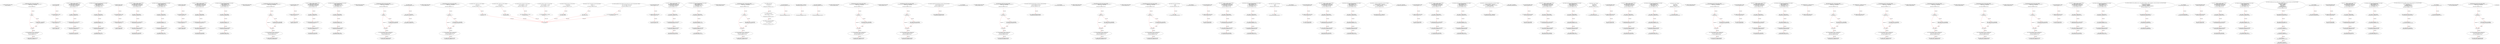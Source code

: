 digraph  {
13 [label="3_ address payable winner_TOD21;\n13-new_variable-4-4", method="", type_label=new_variable];
17 [label="4_ function play_TOD21(bytes32 guess) public{\n       if (keccak256(abi.encode(guess)) == keccak256(abi.encode('hello'))) {\n            winner_TOD21 = msg.sender;\n        }\n    }\n17-function_definition-5-9", method="play_TOD21(bytes32 guess)", type_label=function_definition];
25 [label="5_ if\n25-if-6-8", method="play_TOD21(bytes32 guess)", type_label=if];
2651 [label="5_ end_if", method="play_TOD21(bytes32 guess)", type_label=end_if];
47 [label="6_ winner_TOD21 = msg.sender;\n47-expression_statement-7-7", method="play_TOD21(bytes32 guess)", type_label=expression_statement];
53 [label="9_ function getReward_TOD21() payable public{\n       winner_TOD21.transfer(msg.value);\n    }\n53-function_definition-10-12", method="getReward_TOD21()", type_label=function_definition];
58 [label="10_ winner_TOD21.transfer(msg.value);\n58-expression_statement-11-11", method="getReward_TOD21()", type_label=expression_statement];
67 [label="12_ bool private stopped;\n67-new_variable-13-13", method="", type_label=new_variable];
72 [label="13_ bool claimed_TOD10 = false;\n72-new_variable-14-14", method="", type_label=new_variable];
78 [label="14_ address payable owner_TOD10;\n78-new_variable-15-15", method="", type_label=new_variable];
82 [label="15_ uint256 reward_TOD10;\n82-new_variable-16-16", method="", type_label=new_variable];
86 [label="16_ function setReward_TOD10() public payable {\n        require (!claimed_TOD10);\n        require(msg.sender == owner_TOD10);\n        owner_TOD10.transfer(reward_TOD10);\n        reward_TOD10 = msg.value;\n    }\n86-function_definition-17-22", method="setReward_TOD10()", type_label=function_definition];
91 [label="17_ require (!claimed_TOD10);\n91-expression_statement-18-18", method="setReward_TOD10()", type_label=expression_statement];
97 [label="18_ require(msg.sender == owner_TOD10);\n97-expression_statement-19-19", method="setReward_TOD10()", type_label=expression_statement];
106 [label="19_ owner_TOD10.transfer(reward_TOD10);\n106-expression_statement-20-20", method="setReward_TOD10()", type_label=expression_statement];
113 [label="20_ reward_TOD10 = msg.value;\n113-expression_statement-21-21", method="setReward_TOD10()", type_label=expression_statement];
119 [label="22_ function claimReward_TOD10(uint256 submission) public {\n        require (!claimed_TOD10);\n        require(submission < 10);\n        msg.sender.transfer(reward_TOD10);\n        claimed_TOD10 = true;\n    }\n119-function_definition-23-28", method="claimReward_TOD10(uint256 submission)", type_label=function_definition];
127 [label="23_ require (!claimed_TOD10);\n127-expression_statement-24-24", method="claimReward_TOD10(uint256 submission)", type_label=expression_statement];
133 [label="24_ require(submission < 10);\n133-expression_statement-25-25", method="claimReward_TOD10(uint256 submission)", type_label=expression_statement];
140 [label="25_ msg.sender.transfer(reward_TOD10);\n140-expression_statement-26-26", method="claimReward_TOD10(uint256 submission)", type_label=expression_statement];
149 [label="26_ claimed_TOD10 = true;\n149-expression_statement-27-27", method="claimReward_TOD10(uint256 submission)", type_label=expression_statement];
154 [label="28_ address private _owner;\n154-new_variable-29-29", method="", type_label=new_variable];
159 [label="29_ bool claimed_TOD22 = false;\n159-new_variable-30-30", method="", type_label=new_variable];
165 [label="30_ address payable owner_TOD22;\n165-new_variable-31-31", method="", type_label=new_variable];
169 [label="31_ uint256 reward_TOD22;\n169-new_variable-32-32", method="", type_label=new_variable];
173 [label="32_ function setReward_TOD22() public payable {\n        require (!claimed_TOD22);\n        require(msg.sender == owner_TOD22);\n        owner_TOD22.transfer(reward_TOD22);\n        reward_TOD22 = msg.value;\n    }\n173-function_definition-33-38", method="setReward_TOD22()", type_label=function_definition];
178 [label="33_ require (!claimed_TOD22);\n178-expression_statement-34-34", method="setReward_TOD22()", type_label=expression_statement];
184 [label="34_ require(msg.sender == owner_TOD22);\n184-expression_statement-35-35", method="setReward_TOD22()", type_label=expression_statement];
193 [label="35_ owner_TOD22.transfer(reward_TOD22);\n193-expression_statement-36-36", method="setReward_TOD22()", type_label=expression_statement];
200 [label="36_ reward_TOD22 = msg.value;\n200-expression_statement-37-37", method="setReward_TOD22()", type_label=expression_statement];
206 [label="38_ function claimReward_TOD22(uint256 submission) public {\n        require (!claimed_TOD22);\n        require(submission < 10);\n        msg.sender.transfer(reward_TOD22);\n        claimed_TOD22 = true;\n    }\n206-function_definition-39-44", method="claimReward_TOD22(uint256 submission)", type_label=function_definition];
214 [label="39_ require (!claimed_TOD22);\n214-expression_statement-40-40", method="claimReward_TOD22(uint256 submission)", type_label=expression_statement];
220 [label="40_ require(submission < 10);\n220-expression_statement-41-41", method="claimReward_TOD22(uint256 submission)", type_label=expression_statement];
227 [label="41_ msg.sender.transfer(reward_TOD22);\n227-expression_statement-42-42", method="claimReward_TOD22(uint256 submission)", type_label=expression_statement];
236 [label="42_ claimed_TOD22 = true;\n236-expression_statement-43-43", method="claimReward_TOD22(uint256 submission)", type_label=expression_statement];
241 [label="44_ address private _master;\n241-new_variable-45-45", method="", type_label=new_variable];
246 [label="45_ bool claimed_TOD36 = false;\n246-new_variable-46-46", method="", type_label=new_variable];
252 [label="46_ address payable owner_TOD36;\n252-new_variable-47-47", method="", type_label=new_variable];
256 [label="47_ uint256 reward_TOD36;\n256-new_variable-48-48", method="", type_label=new_variable];
260 [label="48_ function setReward_TOD36() public payable {\n        require (!claimed_TOD36);\n        require(msg.sender == owner_TOD36);\n        owner_TOD36.transfer(reward_TOD36);\n        reward_TOD36 = msg.value;\n    }\n260-function_definition-49-54", method="setReward_TOD36()", type_label=function_definition];
265 [label="49_ require (!claimed_TOD36);\n265-expression_statement-50-50", method="setReward_TOD36()", type_label=expression_statement];
271 [label="50_ require(msg.sender == owner_TOD36);\n271-expression_statement-51-51", method="setReward_TOD36()", type_label=expression_statement];
280 [label="51_ owner_TOD36.transfer(reward_TOD36);\n280-expression_statement-52-52", method="setReward_TOD36()", type_label=expression_statement];
287 [label="52_ reward_TOD36 = msg.value;\n287-expression_statement-53-53", method="setReward_TOD36()", type_label=expression_statement];
293 [label="54_ function claimReward_TOD36(uint256 submission) public {\n        require (!claimed_TOD36);\n        require(submission < 10);\n        msg.sender.transfer(reward_TOD36);\n        claimed_TOD36 = true;\n    }\n293-function_definition-55-60", method="claimReward_TOD36(uint256 submission)", type_label=function_definition];
301 [label="55_ require (!claimed_TOD36);\n301-expression_statement-56-56", method="claimReward_TOD36(uint256 submission)", type_label=expression_statement];
307 [label="56_ require(submission < 10);\n307-expression_statement-57-57", method="claimReward_TOD36(uint256 submission)", type_label=expression_statement];
314 [label="57_ msg.sender.transfer(reward_TOD36);\n314-expression_statement-58-58", method="claimReward_TOD36(uint256 submission)", type_label=expression_statement];
323 [label="58_ claimed_TOD36 = true;\n323-expression_statement-59-59", method="claimReward_TOD36(uint256 submission)", type_label=expression_statement];
330 [label="61_ address payable winner_TOD35;\n330-new_variable-62-62", method="", type_label=new_variable];
334 [label="62_ function play_TOD35(bytes32 guess) public{\n       if (keccak256(abi.encode(guess)) == keccak256(abi.encode('hello'))) {\n            winner_TOD35 = msg.sender;\n        }\n    }\n334-function_definition-63-67", method="play_TOD35(bytes32 guess)", type_label=function_definition];
342 [label="63_ if\n342-if-64-66", method="play_TOD35(bytes32 guess)", type_label=if];
2968 [label="63_ end_if", method="play_TOD35(bytes32 guess)", type_label=end_if];
364 [label="64_ winner_TOD35 = msg.sender;\n364-expression_statement-65-65", method="play_TOD35(bytes32 guess)", type_label=expression_statement];
370 [label="67_ function getReward_TOD35() payable public{\n       winner_TOD35.transfer(msg.value);\n    }\n370-function_definition-68-70", method="getReward_TOD35()", type_label=function_definition];
375 [label="68_ winner_TOD35.transfer(msg.value);\n375-expression_statement-69-69", method="getReward_TOD35()", type_label=expression_statement];
386 [label="71_ bool claimed_TOD40 = false;\n386-new_variable-72-72", method="", type_label=new_variable];
392 [label="72_ address payable owner_TOD40;\n392-new_variable-73-73", method="", type_label=new_variable];
396 [label="73_ uint256 reward_TOD40;\n396-new_variable-74-74", method="", type_label=new_variable];
400 [label="74_ function setReward_TOD40() public payable {\n        require (!claimed_TOD40);\n        require(msg.sender == owner_TOD40);\n        owner_TOD40.transfer(reward_TOD40);\n        reward_TOD40 = msg.value;\n    }\n400-function_definition-75-80", method="setReward_TOD40()", type_label=function_definition];
405 [label="75_ require (!claimed_TOD40);\n405-expression_statement-76-76", method="setReward_TOD40()", type_label=expression_statement];
411 [label="76_ require(msg.sender == owner_TOD40);\n411-expression_statement-77-77", method="setReward_TOD40()", type_label=expression_statement];
420 [label="77_ owner_TOD40.transfer(reward_TOD40);\n420-expression_statement-78-78", method="setReward_TOD40()", type_label=expression_statement];
427 [label="78_ reward_TOD40 = msg.value;\n427-expression_statement-79-79", method="setReward_TOD40()", type_label=expression_statement];
433 [label="80_ function claimReward_TOD40(uint256 submission) public {\n        require (!claimed_TOD40);\n        require(submission < 10);\n        msg.sender.transfer(reward_TOD40);\n        claimed_TOD40 = true;\n    }\n433-function_definition-81-86", method="claimReward_TOD40(uint256 submission)", type_label=function_definition];
441 [label="81_ require (!claimed_TOD40);\n441-expression_statement-82-82", method="claimReward_TOD40(uint256 submission)", type_label=expression_statement];
447 [label="82_ require(submission < 10);\n447-expression_statement-83-83", method="claimReward_TOD40(uint256 submission)", type_label=expression_statement];
454 [label="83_ msg.sender.transfer(reward_TOD40);\n454-expression_statement-84-84", method="claimReward_TOD40(uint256 submission)", type_label=expression_statement];
463 [label="84_ claimed_TOD40 = true;\n463-expression_statement-85-85", method="claimReward_TOD40(uint256 submission)", type_label=expression_statement];
478 [label="87_ address payable winner_TOD33;\n478-new_variable-88-88", method="", type_label=new_variable];
482 [label="88_ function play_TOD33(bytes32 guess) public{\n       if (keccak256(abi.encode(guess)) == keccak256(abi.encode('hello'))) {\n            winner_TOD33 = msg.sender;\n        }\n    }\n482-function_definition-89-93", method="play_TOD33(bytes32 guess)", type_label=function_definition];
490 [label="89_ if\n490-if-90-92", method="play_TOD33(bytes32 guess)", type_label=if];
3116 [label="89_ end_if", method="play_TOD33(bytes32 guess)", type_label=end_if];
512 [label="90_ winner_TOD33 = msg.sender;\n512-expression_statement-91-91", method="play_TOD33(bytes32 guess)", type_label=expression_statement];
518 [label="93_ function getReward_TOD33() payable public{\n       winner_TOD33.transfer(msg.value);\n    }\n518-function_definition-94-96", method="getReward_TOD33()", type_label=function_definition];
523 [label="94_ winner_TOD33.transfer(msg.value);\n523-expression_statement-95-95", method="getReward_TOD33()", type_label=expression_statement];
544 [label="99_ stopped = false;\n544-expression_statement-100-100", method="", type_label=expression_statement];
549 [label="100_ _owner = msg.sender;\n549-expression_statement-101-101", method="", type_label=expression_statement];
555 [label="101_ _master = msg.sender;\n555-expression_statement-102-102", method="", type_label=expression_statement];
577 [label="105_ address payable winner_TOD1;\n577-new_variable-106-106", method="", type_label=new_variable];
581 [label="106_ function play_TOD1(bytes32 guess) public{\n       if (keccak256(abi.encode(guess)) == keccak256(abi.encode('hello'))) {\n            winner_TOD1 = msg.sender;\n        }\n    }\n581-function_definition-107-111", method="play_TOD1(bytes32 guess)", type_label=function_definition];
589 [label="107_ if\n589-if-108-110", method="play_TOD1(bytes32 guess)", type_label=if];
3215 [label="107_ end_if", method="play_TOD1(bytes32 guess)", type_label=end_if];
611 [label="108_ winner_TOD1 = msg.sender;\n611-expression_statement-109-109", method="play_TOD1(bytes32 guess)", type_label=expression_statement];
617 [label="111_ function getReward_TOD1() payable public{\n       winner_TOD1.transfer(msg.value);\n    }\n617-function_definition-112-114", method="getReward_TOD1()", type_label=function_definition];
622 [label="112_ winner_TOD1.transfer(msg.value);\n622-expression_statement-113-113", method="getReward_TOD1()", type_label=expression_statement];
631 [label="114_ function owner() public view returns (address)\n    {\n        return _owner;\n    }\n631-function_definition-115-118", method="owner()", type_label=function_definition];
640 [label="116_ return _owner;\n640-return-117-117", method="owner()", type_label=return];
642 [label="118_ bool claimed_TOD2 = false;\n642-new_variable-119-119", method="", type_label=new_variable];
648 [label="119_ address payable owner_TOD2;\n648-new_variable-120-120", method="", type_label=new_variable];
652 [label="120_ uint256 reward_TOD2;\n652-new_variable-121-121", method="", type_label=new_variable];
656 [label="121_ function setReward_TOD2() public payable {\n        require (!claimed_TOD2);\n        require(msg.sender == owner_TOD2);\n        owner_TOD2.transfer(reward_TOD2);\n        reward_TOD2 = msg.value;\n    }\n656-function_definition-122-127", method="setReward_TOD2()", type_label=function_definition];
661 [label="122_ require (!claimed_TOD2);\n661-expression_statement-123-123", method="setReward_TOD2()", type_label=expression_statement];
667 [label="123_ require(msg.sender == owner_TOD2);\n667-expression_statement-124-124", method="setReward_TOD2()", type_label=expression_statement];
676 [label="124_ owner_TOD2.transfer(reward_TOD2);\n676-expression_statement-125-125", method="setReward_TOD2()", type_label=expression_statement];
683 [label="125_ reward_TOD2 = msg.value;\n683-expression_statement-126-126", method="setReward_TOD2()", type_label=expression_statement];
689 [label="127_ function claimReward_TOD2(uint256 submission) public {\n        require (!claimed_TOD2);\n        require(submission < 10);\n        msg.sender.transfer(reward_TOD2);\n        claimed_TOD2 = true;\n    }\n689-function_definition-128-133", method="claimReward_TOD2(uint256 submission)", type_label=function_definition];
697 [label="128_ require (!claimed_TOD2);\n697-expression_statement-129-129", method="claimReward_TOD2(uint256 submission)", type_label=expression_statement];
703 [label="129_ require(submission < 10);\n703-expression_statement-130-130", method="claimReward_TOD2(uint256 submission)", type_label=expression_statement];
710 [label="130_ msg.sender.transfer(reward_TOD2);\n710-expression_statement-131-131", method="claimReward_TOD2(uint256 submission)", type_label=expression_statement];
719 [label="131_ claimed_TOD2 = true;\n719-expression_statement-132-132", method="claimReward_TOD2(uint256 submission)", type_label=expression_statement];
724 [label="133_ function master() public view returns (address)\n    {\n        return _master;\n    }\n724-function_definition-134-137", method="master()", type_label=function_definition];
733 [label="135_ return _master;\n733-return-136-136", method="master()", type_label=return];
735 [label="137_ address payable winner_TOD17;\n735-new_variable-138-138", method="", type_label=new_variable];
739 [label="138_ function play_TOD17(bytes32 guess) public{\n       if (keccak256(abi.encode(guess)) == keccak256(abi.encode('hello'))) {\n            winner_TOD17 = msg.sender;\n        }\n    }\n739-function_definition-139-143", method="play_TOD17(bytes32 guess)", type_label=function_definition];
747 [label="139_ if\n747-if-140-142", method="play_TOD17(bytes32 guess)", type_label=if];
3373 [label="139_ end_if", method="play_TOD17(bytes32 guess)", type_label=end_if];
769 [label="140_ winner_TOD17 = msg.sender;\n769-expression_statement-141-141", method="play_TOD17(bytes32 guess)", type_label=expression_statement];
775 [label="143_ function getReward_TOD17() payable public{\n       winner_TOD17.transfer(msg.value);\n    }\n775-function_definition-144-146", method="getReward_TOD17()", type_label=function_definition];
780 [label="144_ winner_TOD17.transfer(msg.value);\n780-expression_statement-145-145", method="getReward_TOD17()", type_label=expression_statement];
789 [label="146_ modifier onlyOwner()\n    {\n        require(isOwner());\n        _;\n    }\n789-expression_statement-147-151", method="", type_label=expression_statement];
792 [label="148_ require(isOwner());\n792-expression_statement-149-149", method="", type_label=expression_statement];
798 [label="149_ _;\n798-expression_statement-150-150", method="", type_label=expression_statement];
800 [label="151_ modifier onlyMaster()\n    {\n        require(isMaster() || isOwner());\n        _;\n    }\n800-expression_statement-152-156", method="", type_label=expression_statement];
803 [label="153_ require(isMaster() || isOwner());\n803-expression_statement-154-154", method="", type_label=expression_statement];
812 [label="154_ _;\n812-expression_statement-155-155", method="", type_label=expression_statement];
814 [label="156_ modifier onlyWhenNotStopped()\n    {\n        require(!isStopped());\n        _;\n    }\n814-expression_statement-157-161", method="", type_label=expression_statement];
817 [label="158_ require(!isStopped());\n817-expression_statement-159-159", method="", type_label=expression_statement];
824 [label="159_ _;\n824-expression_statement-160-160", method="", type_label=expression_statement];
826 [label="161_ function isOwner() public view returns (bool)\n    {\n        return msg.sender == _owner;\n    }\n826-function_definition-162-165", method="isOwner()", type_label=function_definition];
835 [label="163_ return msg.sender == _owner;\n835-return-164-164", method="isOwner()", type_label=return];
841 [label="165_ address payable winner_TOD37;\n841-new_variable-166-166", method="", type_label=new_variable];
845 [label="166_ function play_TOD37(bytes32 guess) public{\n       if (keccak256(abi.encode(guess)) == keccak256(abi.encode('hello'))) {\n            winner_TOD37 = msg.sender;\n        }\n    }\n845-function_definition-167-171", method="play_TOD37(bytes32 guess)", type_label=function_definition];
853 [label="167_ if\n853-if-168-170", method="play_TOD37(bytes32 guess)", type_label=if];
3479 [label="167_ end_if", method="play_TOD37(bytes32 guess)", type_label=end_if];
875 [label="168_ winner_TOD37 = msg.sender;\n875-expression_statement-169-169", method="play_TOD37(bytes32 guess)", type_label=expression_statement];
881 [label="171_ function getReward_TOD37() payable public{\n       winner_TOD37.transfer(msg.value);\n    }\n881-function_definition-172-174", method="getReward_TOD37()", type_label=function_definition];
886 [label="172_ winner_TOD37.transfer(msg.value);\n886-expression_statement-173-173", method="getReward_TOD37()", type_label=expression_statement];
895 [label="174_ function isMaster() public view returns (bool)\n    {\n        return msg.sender == _master;\n    }\n895-function_definition-175-178", method="isMaster()", type_label=function_definition];
904 [label="176_ return msg.sender == _master;\n904-return-177-177", method="isMaster()", type_label=return];
910 [label="178_ address payable winner_TOD3;\n910-new_variable-179-179", method="", type_label=new_variable];
914 [label="179_ function play_TOD3(bytes32 guess) public{\n       if (keccak256(abi.encode(guess)) == keccak256(abi.encode('hello'))) {\n            winner_TOD3 = msg.sender;\n        }\n    }\n914-function_definition-180-184", method="play_TOD3(bytes32 guess)", type_label=function_definition];
922 [label="180_ if\n922-if-181-183", method="play_TOD3(bytes32 guess)", type_label=if];
3548 [label="180_ end_if", method="play_TOD3(bytes32 guess)", type_label=end_if];
944 [label="181_ winner_TOD3 = msg.sender;\n944-expression_statement-182-182", method="play_TOD3(bytes32 guess)", type_label=expression_statement];
950 [label="184_ function getReward_TOD3() payable public{\n       winner_TOD3.transfer(msg.value);\n    }\n950-function_definition-185-187", method="getReward_TOD3()", type_label=function_definition];
955 [label="185_ winner_TOD3.transfer(msg.value);\n955-expression_statement-186-186", method="getReward_TOD3()", type_label=expression_statement];
964 [label="187_ function transferOwnership(address newOwner) external onlyOwner\n    {\n        _transferOwnership(newOwner);\n    }\n964-function_definition-188-191", method="transferOwnership(address newOwner)", type_label=function_definition];
971 [label="187_ onlyOwner\n971-expression_statement-188-188", method="transferOwnership(address newOwner)", type_label=expression_statement];
974 [label="189_ _transferOwnership(newOwner);\n974-expression_statement-190-190", method="transferOwnership(address newOwner)", type_label=expression_statement];
979 [label="191_ address payable winner_TOD9;\n979-new_variable-192-192", method="", type_label=new_variable];
983 [label="192_ function play_TOD9(bytes32 guess) public{\n       if (keccak256(abi.encode(guess)) == keccak256(abi.encode('hello'))) {\n            winner_TOD9 = msg.sender;\n        }\n    }\n983-function_definition-193-197", method="play_TOD9(bytes32 guess)", type_label=function_definition];
991 [label="193_ if\n991-if-194-196", method="play_TOD9(bytes32 guess)", type_label=if];
3617 [label="193_ end_if", method="play_TOD9(bytes32 guess)", type_label=end_if];
1013 [label="194_ winner_TOD9 = msg.sender;\n1013-expression_statement-195-195", method="play_TOD9(bytes32 guess)", type_label=expression_statement];
1019 [label="197_ function getReward_TOD9() payable public{\n       winner_TOD9.transfer(msg.value);\n    }\n1019-function_definition-198-200", method="getReward_TOD9()", type_label=function_definition];
1024 [label="198_ winner_TOD9.transfer(msg.value);\n1024-expression_statement-199-199", method="getReward_TOD9()", type_label=expression_statement];
1033 [label="200_ function transferMasterRole(address newMaster) external onlyOwner\n    {\n        _transferMasterRole(newMaster);\n    }\n1033-function_definition-201-204", method="transferMasterRole(address newMaster)", type_label=function_definition];
1040 [label="200_ onlyOwner\n1040-expression_statement-201-201", method="transferMasterRole(address newMaster)", type_label=expression_statement];
1043 [label="202_ _transferMasterRole(newMaster);\n1043-expression_statement-203-203", method="transferMasterRole(address newMaster)", type_label=expression_statement];
1048 [label="204_ address payable winner_TOD25;\n1048-new_variable-205-205", method="", type_label=new_variable];
1052 [label="205_ function play_TOD25(bytes32 guess) public{\n       if (keccak256(abi.encode(guess)) == keccak256(abi.encode('hello'))) {\n            winner_TOD25 = msg.sender;\n        }\n    }\n1052-function_definition-206-210", method="play_TOD25(bytes32 guess)", type_label=function_definition];
1060 [label="206_ if\n1060-if-207-209", method="play_TOD25(bytes32 guess)", type_label=if];
3686 [label="206_ end_if", method="play_TOD25(bytes32 guess)", type_label=end_if];
1082 [label="207_ winner_TOD25 = msg.sender;\n1082-expression_statement-208-208", method="play_TOD25(bytes32 guess)", type_label=expression_statement];
1088 [label="210_ function getReward_TOD25() payable public{\n       winner_TOD25.transfer(msg.value);\n    }\n1088-function_definition-211-213", method="getReward_TOD25()", type_label=function_definition];
1093 [label="211_ winner_TOD25.transfer(msg.value);\n1093-expression_statement-212-212", method="getReward_TOD25()", type_label=expression_statement];
1102 [label="213_ function isStopped() public view returns (bool)\n    {\n        return stopped;\n    }\n1102-function_definition-214-217", method="isStopped()", type_label=function_definition];
1111 [label="215_ return stopped;\n1111-return-216-216", method="isStopped()", type_label=return];
1113 [label="217_ address payable winner_TOD19;\n1113-new_variable-218-218", method="", type_label=new_variable];
1117 [label="218_ function play_TOD19(bytes32 guess) public{\n       if (keccak256(abi.encode(guess)) == keccak256(abi.encode('hello'))) {\n            winner_TOD19 = msg.sender;\n        }\n    }\n1117-function_definition-219-223", method="play_TOD19(bytes32 guess)", type_label=function_definition];
1125 [label="219_ if\n1125-if-220-222", method="play_TOD19(bytes32 guess)", type_label=if];
3751 [label="219_ end_if", method="play_TOD19(bytes32 guess)", type_label=end_if];
1147 [label="220_ winner_TOD19 = msg.sender;\n1147-expression_statement-221-221", method="play_TOD19(bytes32 guess)", type_label=expression_statement];
1153 [label="223_ function getReward_TOD19() payable public{\n       winner_TOD19.transfer(msg.value);\n    }\n1153-function_definition-224-226", method="getReward_TOD19()", type_label=function_definition];
1158 [label="224_ winner_TOD19.transfer(msg.value);\n1158-expression_statement-225-225", method="getReward_TOD19()", type_label=expression_statement];
1167 [label="226_ function stop() public onlyOwner\n    {\n        _stop();\n    }\n1167-function_definition-227-230", method="stop()", type_label=function_definition];
1170 [label="226_ onlyOwner\n1170-expression_statement-227-227", method="stop()", type_label=expression_statement];
1173 [label="228_ _stop();\n1173-expression_statement-229-229", method="stop()", type_label=expression_statement];
1176 [label="230_ bool claimed_TOD26 = false;\n1176-new_variable-231-231", method="", type_label=new_variable];
1182 [label="231_ address payable owner_TOD26;\n1182-new_variable-232-232", method="", type_label=new_variable];
1186 [label="232_ uint256 reward_TOD26;\n1186-new_variable-233-233", method="", type_label=new_variable];
1190 [label="233_ function setReward_TOD26() public payable {\n        require (!claimed_TOD26);\n        require(msg.sender == owner_TOD26);\n        owner_TOD26.transfer(reward_TOD26);\n        reward_TOD26 = msg.value;\n    }\n1190-function_definition-234-239", method="setReward_TOD26()", type_label=function_definition];
1195 [label="234_ require (!claimed_TOD26);\n1195-expression_statement-235-235", method="setReward_TOD26()", type_label=expression_statement];
1201 [label="235_ require(msg.sender == owner_TOD26);\n1201-expression_statement-236-236", method="setReward_TOD26()", type_label=expression_statement];
1210 [label="236_ owner_TOD26.transfer(reward_TOD26);\n1210-expression_statement-237-237", method="setReward_TOD26()", type_label=expression_statement];
1217 [label="237_ reward_TOD26 = msg.value;\n1217-expression_statement-238-238", method="setReward_TOD26()", type_label=expression_statement];
1223 [label="239_ function claimReward_TOD26(uint256 submission) public {\n        require (!claimed_TOD26);\n        require(submission < 10);\n        msg.sender.transfer(reward_TOD26);\n        claimed_TOD26 = true;\n    }\n1223-function_definition-240-245", method="claimReward_TOD26(uint256 submission)", type_label=function_definition];
1231 [label="240_ require (!claimed_TOD26);\n1231-expression_statement-241-241", method="claimReward_TOD26(uint256 submission)", type_label=expression_statement];
1237 [label="241_ require(submission < 10);\n1237-expression_statement-242-242", method="claimReward_TOD26(uint256 submission)", type_label=expression_statement];
1244 [label="242_ msg.sender.transfer(reward_TOD26);\n1244-expression_statement-243-243", method="claimReward_TOD26(uint256 submission)", type_label=expression_statement];
1253 [label="243_ claimed_TOD26 = true;\n1253-expression_statement-244-244", method="claimReward_TOD26(uint256 submission)", type_label=expression_statement];
1258 [label="245_ function start() public onlyOwner\n    {\n        _start();\n    }\n1258-function_definition-246-249", method="start()", type_label=function_definition];
1261 [label="245_ onlyOwner\n1261-expression_statement-246-246", method="start()", type_label=expression_statement];
1264 [label="247_ _start();\n1264-expression_statement-248-248", method="start()", type_label=expression_statement];
1267 [label="249_ bool claimed_TOD20 = false;\n1267-new_variable-250-250", method="", type_label=new_variable];
1273 [label="250_ address payable owner_TOD20;\n1273-new_variable-251-251", method="", type_label=new_variable];
1277 [label="251_ uint256 reward_TOD20;\n1277-new_variable-252-252", method="", type_label=new_variable];
1281 [label="252_ function setReward_TOD20() public payable {\n        require (!claimed_TOD20);\n        require(msg.sender == owner_TOD20);\n        owner_TOD20.transfer(reward_TOD20);\n        reward_TOD20 = msg.value;\n    }\n1281-function_definition-253-258", method="setReward_TOD20()", type_label=function_definition];
1286 [label="253_ require (!claimed_TOD20);\n1286-expression_statement-254-254", method="setReward_TOD20()", type_label=expression_statement];
1292 [label="254_ require(msg.sender == owner_TOD20);\n1292-expression_statement-255-255", method="setReward_TOD20()", type_label=expression_statement];
1301 [label="255_ owner_TOD20.transfer(reward_TOD20);\n1301-expression_statement-256-256", method="setReward_TOD20()", type_label=expression_statement];
1308 [label="256_ reward_TOD20 = msg.value;\n1308-expression_statement-257-257", method="setReward_TOD20()", type_label=expression_statement];
1314 [label="258_ function claimReward_TOD20(uint256 submission) public {\n        require (!claimed_TOD20);\n        require(submission < 10);\n        msg.sender.transfer(reward_TOD20);\n        claimed_TOD20 = true;\n    }\n1314-function_definition-259-264", method="claimReward_TOD20(uint256 submission)", type_label=function_definition];
1322 [label="259_ require (!claimed_TOD20);\n1322-expression_statement-260-260", method="claimReward_TOD20(uint256 submission)", type_label=expression_statement];
1328 [label="260_ require(submission < 10);\n1328-expression_statement-261-261", method="claimReward_TOD20(uint256 submission)", type_label=expression_statement];
1335 [label="261_ msg.sender.transfer(reward_TOD20);\n1335-expression_statement-262-262", method="claimReward_TOD20(uint256 submission)", type_label=expression_statement];
1344 [label="262_ claimed_TOD20 = true;\n1344-expression_statement-263-263", method="claimReward_TOD20(uint256 submission)", type_label=expression_statement];
1349 [label="264_ function _transferOwnership(address newOwner) internal\n    {\n        require(newOwner != address(0));\n        emit OwnershipTransferred(_owner, newOwner);\n        _owner = newOwner;\n    }\n1349-function_definition-265-270", method="_transferOwnership(address newOwner)", type_label=function_definition];
1357 [label="266_ require(newOwner != address(0));\n1357-expression_statement-267-267", method="_transferOwnership(address newOwner)", type_label=expression_statement];
1372 [label="268_ _owner = newOwner;\n1372-expression_statement-269-269", method="_transferOwnership(address newOwner)", type_label=expression_statement];
1376 [label="270_ bool claimed_TOD32 = false;\n1376-new_variable-271-271", method="", type_label=new_variable];
1382 [label="271_ address payable owner_TOD32;\n1382-new_variable-272-272", method="", type_label=new_variable];
1386 [label="272_ uint256 reward_TOD32;\n1386-new_variable-273-273", method="", type_label=new_variable];
1390 [label="273_ function setReward_TOD32() public payable {\n        require (!claimed_TOD32);\n        require(msg.sender == owner_TOD32);\n        owner_TOD32.transfer(reward_TOD32);\n        reward_TOD32 = msg.value;\n    }\n1390-function_definition-274-279", method="setReward_TOD32()", type_label=function_definition];
1395 [label="274_ require (!claimed_TOD32);\n1395-expression_statement-275-275", method="setReward_TOD32()", type_label=expression_statement];
1401 [label="275_ require(msg.sender == owner_TOD32);\n1401-expression_statement-276-276", method="setReward_TOD32()", type_label=expression_statement];
1410 [label="276_ owner_TOD32.transfer(reward_TOD32);\n1410-expression_statement-277-277", method="setReward_TOD32()", type_label=expression_statement];
1417 [label="277_ reward_TOD32 = msg.value;\n1417-expression_statement-278-278", method="setReward_TOD32()", type_label=expression_statement];
1423 [label="279_ function claimReward_TOD32(uint256 submission) public {\n        require (!claimed_TOD32);\n        require(submission < 10);\n        msg.sender.transfer(reward_TOD32);\n        claimed_TOD32 = true;\n    }\n1423-function_definition-280-285", method="claimReward_TOD32(uint256 submission)", type_label=function_definition];
1431 [label="280_ require (!claimed_TOD32);\n1431-expression_statement-281-281", method="claimReward_TOD32(uint256 submission)", type_label=expression_statement];
1437 [label="281_ require(submission < 10);\n1437-expression_statement-282-282", method="claimReward_TOD32(uint256 submission)", type_label=expression_statement];
1444 [label="282_ msg.sender.transfer(reward_TOD32);\n1444-expression_statement-283-283", method="claimReward_TOD32(uint256 submission)", type_label=expression_statement];
1453 [label="283_ claimed_TOD32 = true;\n1453-expression_statement-284-284", method="claimReward_TOD32(uint256 submission)", type_label=expression_statement];
1458 [label="285_ function _transferMasterRole(address newMaster) internal\n    {\n        require(newMaster != address(0));\n        emit MasterRoleTransferred(_master, newMaster);\n        _master = newMaster;\n    }\n1458-function_definition-286-291", method="_transferMasterRole(address newMaster)", type_label=function_definition];
1466 [label="287_ require(newMaster != address(0));\n1466-expression_statement-288-288", method="_transferMasterRole(address newMaster)", type_label=expression_statement];
1481 [label="289_ _master = newMaster;\n1481-expression_statement-290-290", method="_transferMasterRole(address newMaster)", type_label=expression_statement];
1485 [label="291_ bool claimed_TOD38 = false;\n1485-new_variable-292-292", method="", type_label=new_variable];
1491 [label="292_ address payable owner_TOD38;\n1491-new_variable-293-293", method="", type_label=new_variable];
1495 [label="293_ uint256 reward_TOD38;\n1495-new_variable-294-294", method="", type_label=new_variable];
1499 [label="294_ function setReward_TOD38() public payable {\n        require (!claimed_TOD38);\n        require(msg.sender == owner_TOD38);\n        owner_TOD38.transfer(reward_TOD38);\n        reward_TOD38 = msg.value;\n    }\n1499-function_definition-295-300", method="setReward_TOD38()", type_label=function_definition];
1504 [label="295_ require (!claimed_TOD38);\n1504-expression_statement-296-296", method="setReward_TOD38()", type_label=expression_statement];
1510 [label="296_ require(msg.sender == owner_TOD38);\n1510-expression_statement-297-297", method="setReward_TOD38()", type_label=expression_statement];
1519 [label="297_ owner_TOD38.transfer(reward_TOD38);\n1519-expression_statement-298-298", method="setReward_TOD38()", type_label=expression_statement];
1526 [label="298_ reward_TOD38 = msg.value;\n1526-expression_statement-299-299", method="setReward_TOD38()", type_label=expression_statement];
1532 [label="300_ function claimReward_TOD38(uint256 submission) public {\n        require (!claimed_TOD38);\n        require(submission < 10);\n        msg.sender.transfer(reward_TOD38);\n        claimed_TOD38 = true;\n    }\n1532-function_definition-301-306", method="claimReward_TOD38(uint256 submission)", type_label=function_definition];
1540 [label="301_ require (!claimed_TOD38);\n1540-expression_statement-302-302", method="claimReward_TOD38(uint256 submission)", type_label=expression_statement];
1546 [label="302_ require(submission < 10);\n1546-expression_statement-303-303", method="claimReward_TOD38(uint256 submission)", type_label=expression_statement];
1553 [label="303_ msg.sender.transfer(reward_TOD38);\n1553-expression_statement-304-304", method="claimReward_TOD38(uint256 submission)", type_label=expression_statement];
1562 [label="304_ claimed_TOD38 = true;\n1562-expression_statement-305-305", method="claimReward_TOD38(uint256 submission)", type_label=expression_statement];
1567 [label="306_ function _stop() internal\n    {\n        emit Stopped();\n        stopped = true;\n    }\n1567-function_definition-307-311", method="_stop()", type_label=function_definition];
1573 [label="309_ stopped = true;\n1573-expression_statement-310-310", method="_stop()", type_label=expression_statement];
1578 [label="311_ bool claimed_TOD4 = false;\n1578-new_variable-312-312", method="", type_label=new_variable];
1584 [label="312_ address payable owner_TOD4;\n1584-new_variable-313-313", method="", type_label=new_variable];
1588 [label="313_ uint256 reward_TOD4;\n1588-new_variable-314-314", method="", type_label=new_variable];
1592 [label="314_ function setReward_TOD4() public payable {\n        require (!claimed_TOD4);\n        require(msg.sender == owner_TOD4);\n        owner_TOD4.transfer(reward_TOD4);\n        reward_TOD4 = msg.value;\n    }\n1592-function_definition-315-320", method="setReward_TOD4()", type_label=function_definition];
1597 [label="315_ require (!claimed_TOD4);\n1597-expression_statement-316-316", method="setReward_TOD4()", type_label=expression_statement];
1603 [label="316_ require(msg.sender == owner_TOD4);\n1603-expression_statement-317-317", method="setReward_TOD4()", type_label=expression_statement];
1612 [label="317_ owner_TOD4.transfer(reward_TOD4);\n1612-expression_statement-318-318", method="setReward_TOD4()", type_label=expression_statement];
1619 [label="318_ reward_TOD4 = msg.value;\n1619-expression_statement-319-319", method="setReward_TOD4()", type_label=expression_statement];
1625 [label="320_ function claimReward_TOD4(uint256 submission) public {\n        require (!claimed_TOD4);\n        require(submission < 10);\n        msg.sender.transfer(reward_TOD4);\n        claimed_TOD4 = true;\n    }\n1625-function_definition-321-326", method="claimReward_TOD4(uint256 submission)", type_label=function_definition];
1633 [label="321_ require (!claimed_TOD4);\n1633-expression_statement-322-322", method="claimReward_TOD4(uint256 submission)", type_label=expression_statement];
1639 [label="322_ require(submission < 10);\n1639-expression_statement-323-323", method="claimReward_TOD4(uint256 submission)", type_label=expression_statement];
1646 [label="323_ msg.sender.transfer(reward_TOD4);\n1646-expression_statement-324-324", method="claimReward_TOD4(uint256 submission)", type_label=expression_statement];
1655 [label="324_ claimed_TOD4 = true;\n1655-expression_statement-325-325", method="claimReward_TOD4(uint256 submission)", type_label=expression_statement];
1660 [label="326_ function _start() internal\n    {\n        emit Started();\n        stopped = false;\n    }\n1660-function_definition-327-331", method="_start()", type_label=function_definition];
1666 [label="329_ stopped = false;\n1666-expression_statement-330-330", method="_start()", type_label=expression_statement];
1671 [label="331_ address payable winner_TOD7;\n1671-new_variable-332-332", method="", type_label=new_variable];
1675 [label="332_ function play_TOD7(bytes32 guess) public{\n       if (keccak256(abi.encode(guess)) == keccak256(abi.encode('hello'))) {\n            winner_TOD7 = msg.sender;\n        }\n    }\n1675-function_definition-333-337", method="play_TOD7(bytes32 guess)", type_label=function_definition];
1683 [label="333_ if\n1683-if-334-336", method="play_TOD7(bytes32 guess)", type_label=if];
4309 [label="333_ end_if", method="play_TOD7(bytes32 guess)", type_label=end_if];
1705 [label="334_ winner_TOD7 = msg.sender;\n1705-expression_statement-335-335", method="play_TOD7(bytes32 guess)", type_label=expression_statement];
1711 [label="337_ function getReward_TOD7() payable public{\n       winner_TOD7.transfer(msg.value);\n    }\n1711-function_definition-338-340", method="getReward_TOD7()", type_label=function_definition];
1716 [label="338_ winner_TOD7.transfer(msg.value);\n1716-expression_statement-339-339", method="getReward_TOD7()", type_label=expression_statement];
1731 [label="343_ bool claimed_TOD12 = false;\n1731-new_variable-344-344", method="", type_label=new_variable];
1737 [label="344_ address payable owner_TOD12;\n1737-new_variable-345-345", method="", type_label=new_variable];
1741 [label="345_ uint256 reward_TOD12;\n1741-new_variable-346-346", method="", type_label=new_variable];
1745 [label="346_ function setReward_TOD12() public payable {\n        require (!claimed_TOD12);\n        require(msg.sender == owner_TOD12);\n        owner_TOD12.transfer(reward_TOD12);\n        reward_TOD12 = msg.value;\n    }\n1745-function_definition-347-352", method="setReward_TOD12()", type_label=function_definition];
1750 [label="347_ require (!claimed_TOD12);\n1750-expression_statement-348-348", method="setReward_TOD12()", type_label=expression_statement];
1756 [label="348_ require(msg.sender == owner_TOD12);\n1756-expression_statement-349-349", method="setReward_TOD12()", type_label=expression_statement];
1765 [label="349_ owner_TOD12.transfer(reward_TOD12);\n1765-expression_statement-350-350", method="setReward_TOD12()", type_label=expression_statement];
1772 [label="350_ reward_TOD12 = msg.value;\n1772-expression_statement-351-351", method="setReward_TOD12()", type_label=expression_statement];
1778 [label="352_ function claimReward_TOD12(uint256 submission) public {\n        require (!claimed_TOD12);\n        require(submission < 10);\n        msg.sender.transfer(reward_TOD12);\n        claimed_TOD12 = true;\n    }\n1778-function_definition-353-358", method="claimReward_TOD12(uint256 submission)", type_label=function_definition];
1786 [label="353_ require (!claimed_TOD12);\n1786-expression_statement-354-354", method="claimReward_TOD12(uint256 submission)", type_label=expression_statement];
1792 [label="354_ require(submission < 10);\n1792-expression_statement-355-355", method="claimReward_TOD12(uint256 submission)", type_label=expression_statement];
1799 [label="355_ msg.sender.transfer(reward_TOD12);\n1799-expression_statement-356-356", method="claimReward_TOD12(uint256 submission)", type_label=expression_statement];
1808 [label="356_ claimed_TOD12 = true;\n1808-expression_statement-357-357", method="claimReward_TOD12(uint256 submission)", type_label=expression_statement];
1813 [label="358_ mapping(string => string) private btc;\n1813-new_variable-359-359", method="", type_label=new_variable];
1820 [label="359_ address payable winner_TOD11;\n1820-new_variable-360-360", method="", type_label=new_variable];
1824 [label="360_ function play_TOD11(bytes32 guess) public{\n       if (keccak256(abi.encode(guess)) == keccak256(abi.encode('hello'))) {\n            winner_TOD11 = msg.sender;\n        }\n    }\n1824-function_definition-361-365", method="play_TOD11(bytes32 guess)", type_label=function_definition];
1832 [label="361_ if\n1832-if-362-364", method="play_TOD11(bytes32 guess)", type_label=if];
4458 [label="361_ end_if", method="play_TOD11(bytes32 guess)", type_label=end_if];
1854 [label="362_ winner_TOD11 = msg.sender;\n1854-expression_statement-363-363", method="play_TOD11(bytes32 guess)", type_label=expression_statement];
1860 [label="365_ function getReward_TOD11() payable public{\n       winner_TOD11.transfer(msg.value);\n    }\n1860-function_definition-366-368", method="getReward_TOD11()", type_label=function_definition];
1865 [label="366_ winner_TOD11.transfer(msg.value);\n1865-expression_statement-367-367", method="getReward_TOD11()", type_label=expression_statement];
1874 [label="368_ mapping(string => address) private eth;\n1874-new_variable-369-369", method="", type_label=new_variable];
1881 [label="369_ address payable winner_TOD27;\n1881-new_variable-370-370", method="", type_label=new_variable];
1885 [label="370_ function play_TOD27(bytes32 guess) public{\n       if (keccak256(abi.encode(guess)) == keccak256(abi.encode('hello'))) {\n            winner_TOD27 = msg.sender;\n        }\n    }\n1885-function_definition-371-375", method="play_TOD27(bytes32 guess)", type_label=function_definition];
1893 [label="371_ if\n1893-if-372-374", method="play_TOD27(bytes32 guess)", type_label=if];
4519 [label="371_ end_if", method="play_TOD27(bytes32 guess)", type_label=end_if];
1915 [label="372_ winner_TOD27 = msg.sender;\n1915-expression_statement-373-373", method="play_TOD27(bytes32 guess)", type_label=expression_statement];
1921 [label="375_ function getReward_TOD27() payable public{\n       winner_TOD27.transfer(msg.value);\n    }\n1921-function_definition-376-378", method="getReward_TOD27()", type_label=function_definition];
1926 [label="376_ winner_TOD27.transfer(msg.value);\n1926-expression_statement-377-377", method="getReward_TOD27()", type_label=expression_statement];
1949 [label="379_ address payable winner_TOD31;\n1949-new_variable-380-380", method="", type_label=new_variable];
1953 [label="380_ function play_TOD31(bytes32 guess) public{\n       if (keccak256(abi.encode(guess)) == keccak256(abi.encode('hello'))) {\n            winner_TOD31 = msg.sender;\n        }\n    }\n1953-function_definition-381-385", method="play_TOD31(bytes32 guess)", type_label=function_definition];
1961 [label="381_ if\n1961-if-382-384", method="play_TOD31(bytes32 guess)", type_label=if];
4587 [label="381_ end_if", method="play_TOD31(bytes32 guess)", type_label=end_if];
1983 [label="382_ winner_TOD31 = msg.sender;\n1983-expression_statement-383-383", method="play_TOD31(bytes32 guess)", type_label=expression_statement];
1989 [label="385_ function getReward_TOD31() payable public{\n       winner_TOD31.transfer(msg.value);\n    }\n1989-function_definition-386-388", method="getReward_TOD31()", type_label=function_definition];
1994 [label="386_ winner_TOD31.transfer(msg.value);\n1994-expression_statement-387-387", method="getReward_TOD31()", type_label=expression_statement];
2013 [label="389_ address payable winner_TOD13;\n2013-new_variable-390-390", method="", type_label=new_variable];
2017 [label="390_ function play_TOD13(bytes32 guess) public{\n       if (keccak256(abi.encode(guess)) == keccak256(abi.encode('hello'))) {\n            winner_TOD13 = msg.sender;\n        }\n    }\n2017-function_definition-391-395", method="play_TOD13(bytes32 guess)", type_label=function_definition];
2025 [label="391_ if\n2025-if-392-394", method="play_TOD13(bytes32 guess)", type_label=if];
4651 [label="391_ end_if", method="play_TOD13(bytes32 guess)", type_label=end_if];
2047 [label="392_ winner_TOD13 = msg.sender;\n2047-expression_statement-393-393", method="play_TOD13(bytes32 guess)", type_label=expression_statement];
2053 [label="395_ function getReward_TOD13() payable public{\n       winner_TOD13.transfer(msg.value);\n    }\n2053-function_definition-396-398", method="getReward_TOD13()", type_label=function_definition];
2058 [label="396_ winner_TOD13.transfer(msg.value);\n2058-expression_statement-397-397", method="getReward_TOD13()", type_label=expression_statement];
2073 [label="399_ function version() external pure returns(string memory)\n    {\n        return '1.0.0';\n    }\n2073-function_definition-400-403", method="version()", type_label=function_definition];
2082 [label="401_ return '1.0.0';\n2082-return-402-402", method="version()", type_label=return];
2085 [label="403_ address payable winner_TOD23;\n2085-new_variable-404-404", method="", type_label=new_variable];
2089 [label="404_ function play_TOD23(bytes32 guess) public{\n       if (keccak256(abi.encode(guess)) == keccak256(abi.encode('hello'))) {\n            winner_TOD23 = msg.sender;\n        }\n    }\n2089-function_definition-405-409", method="play_TOD23(bytes32 guess)", type_label=function_definition];
2097 [label="405_ if\n2097-if-406-408", method="play_TOD23(bytes32 guess)", type_label=if];
4723 [label="405_ end_if", method="play_TOD23(bytes32 guess)", type_label=end_if];
2119 [label="406_ winner_TOD23 = msg.sender;\n2119-expression_statement-407-407", method="play_TOD23(bytes32 guess)", type_label=expression_statement];
2125 [label="409_ function getReward_TOD23() payable public{\n       winner_TOD23.transfer(msg.value);\n    }\n2125-function_definition-410-412", method="getReward_TOD23()", type_label=function_definition];
2130 [label="410_ winner_TOD23.transfer(msg.value);\n2130-expression_statement-411-411", method="getReward_TOD23()", type_label=expression_statement];
2139 [label="412_ function getAddress(string calldata account) external view returns (string memory, address)\n    {\n        return (btc[account], eth[account]);\n    }\n2139-function_definition-413-416", method="getAddress(string calldata account)", type_label=function_definition];
2155 [label="414_ return (btc[account], eth[account]);\n2155-return-415-415", method="getAddress(string calldata account)", type_label=return];
2163 [label="416_ bool claimed_TOD14 = false;\n2163-new_variable-417-417", method="", type_label=new_variable];
2169 [label="417_ address payable owner_TOD14;\n2169-new_variable-418-418", method="", type_label=new_variable];
2173 [label="418_ uint256 reward_TOD14;\n2173-new_variable-419-419", method="", type_label=new_variable];
2177 [label="419_ function setReward_TOD14() public payable {\n        require (!claimed_TOD14);\n        require(msg.sender == owner_TOD14);\n        owner_TOD14.transfer(reward_TOD14);\n        reward_TOD14 = msg.value;\n    }\n2177-function_definition-420-425", method="setReward_TOD14()", type_label=function_definition];
2182 [label="420_ require (!claimed_TOD14);\n2182-expression_statement-421-421", method="setReward_TOD14()", type_label=expression_statement];
2188 [label="421_ require(msg.sender == owner_TOD14);\n2188-expression_statement-422-422", method="setReward_TOD14()", type_label=expression_statement];
2197 [label="422_ owner_TOD14.transfer(reward_TOD14);\n2197-expression_statement-423-423", method="setReward_TOD14()", type_label=expression_statement];
2204 [label="423_ reward_TOD14 = msg.value;\n2204-expression_statement-424-424", method="setReward_TOD14()", type_label=expression_statement];
2210 [label="425_ function claimReward_TOD14(uint256 submission) public {\n        require (!claimed_TOD14);\n        require(submission < 10);\n        msg.sender.transfer(reward_TOD14);\n        claimed_TOD14 = true;\n    }\n2210-function_definition-426-431", method="claimReward_TOD14(uint256 submission)", type_label=function_definition];
2218 [label="426_ require (!claimed_TOD14);\n2218-expression_statement-427-427", method="claimReward_TOD14(uint256 submission)", type_label=expression_statement];
2224 [label="427_ require(submission < 10);\n2224-expression_statement-428-428", method="claimReward_TOD14(uint256 submission)", type_label=expression_statement];
2231 [label="428_ msg.sender.transfer(reward_TOD14);\n2231-expression_statement-429-429", method="claimReward_TOD14(uint256 submission)", type_label=expression_statement];
2240 [label="429_ claimed_TOD14 = true;\n2240-expression_statement-430-430", method="claimReward_TOD14(uint256 submission)", type_label=expression_statement];
2245 [label="431_ function setAddress(string calldata account, string calldata btcAddress, address ethAddress) external onlyMaster onlyWhenNotStopped\n    {\n        require(bytes(account).length > 0);\n        btc[account] = btcAddress;\n        eth[account] = ethAddress;\n        emit SetAddress(account, btcAddress, ethAddress);\n    }\n2245-function_definition-432-438", method="setAddress(string calldata account,string calldata btcAddress,address ethAddress)", type_label=function_definition];
2260 [label="431_ onlyMaster\n2260-expression_statement-432-432", method="setAddress(string calldata account,string calldata btcAddress,address ethAddress)", type_label=expression_statement];
2262 [label="431_ onlyWhenNotStopped\n2262-expression_statement-432-432", method="setAddress(string calldata account,string calldata btcAddress,address ethAddress)", type_label=expression_statement];
2265 [label="433_ require(bytes(account).length > 0);\n2265-expression_statement-434-434", method="setAddress(string calldata account,string calldata btcAddress,address ethAddress)", type_label=expression_statement];
2276 [label="434_ btc[account] = btcAddress;\n2276-expression_statement-435-435", method="setAddress(string calldata account,string calldata btcAddress,address ethAddress)", type_label=expression_statement];
2282 [label="435_ eth[account] = ethAddress;\n2282-expression_statement-436-436", method="setAddress(string calldata account,string calldata btcAddress,address ethAddress)", type_label=expression_statement];
2296 [label="438_ bool claimed_TOD30 = false;\n2296-new_variable-439-439", method="", type_label=new_variable];
2302 [label="439_ address payable owner_TOD30;\n2302-new_variable-440-440", method="", type_label=new_variable];
2306 [label="440_ uint256 reward_TOD30;\n2306-new_variable-441-441", method="", type_label=new_variable];
2310 [label="441_ function setReward_TOD30() public payable {\n        require (!claimed_TOD30);\n        require(msg.sender == owner_TOD30);\n        owner_TOD30.transfer(reward_TOD30);\n        reward_TOD30 = msg.value;\n    }\n2310-function_definition-442-447", method="setReward_TOD30()", type_label=function_definition];
2315 [label="442_ require (!claimed_TOD30);\n2315-expression_statement-443-443", method="setReward_TOD30()", type_label=expression_statement];
2321 [label="443_ require(msg.sender == owner_TOD30);\n2321-expression_statement-444-444", method="setReward_TOD30()", type_label=expression_statement];
2330 [label="444_ owner_TOD30.transfer(reward_TOD30);\n2330-expression_statement-445-445", method="setReward_TOD30()", type_label=expression_statement];
2337 [label="445_ reward_TOD30 = msg.value;\n2337-expression_statement-446-446", method="setReward_TOD30()", type_label=expression_statement];
2343 [label="447_ function claimReward_TOD30(uint256 submission) public {\n        require (!claimed_TOD30);\n        require(submission < 10);\n        msg.sender.transfer(reward_TOD30);\n        claimed_TOD30 = true;\n    }\n2343-function_definition-448-453", method="claimReward_TOD30(uint256 submission)", type_label=function_definition];
2351 [label="448_ require (!claimed_TOD30);\n2351-expression_statement-449-449", method="claimReward_TOD30(uint256 submission)", type_label=expression_statement];
2357 [label="449_ require(submission < 10);\n2357-expression_statement-450-450", method="claimReward_TOD30(uint256 submission)", type_label=expression_statement];
2364 [label="450_ msg.sender.transfer(reward_TOD30);\n2364-expression_statement-451-451", method="claimReward_TOD30(uint256 submission)", type_label=expression_statement];
2373 [label="451_ claimed_TOD30 = true;\n2373-expression_statement-452-452", method="claimReward_TOD30(uint256 submission)", type_label=expression_statement];
2378 [label="453_ function updateAccount(string calldata from, string calldata to) external onlyMaster onlyWhenNotStopped\n    {\n        require(bytes(from).length > 0);\n        require(bytes(to).length > 0);\n        btc[to] = btc[from];\n        eth[to] = eth[from];\n        btc[from] = '';\n        eth[from] = address(0);\n        emit UpdateAddress(from, to);\n    }\n2378-function_definition-454-463", method="updateAccount(string calldata from,string calldata to)", type_label=function_definition];
2389 [label="453_ onlyMaster\n2389-expression_statement-454-454", method="updateAccount(string calldata from,string calldata to)", type_label=expression_statement];
2391 [label="453_ onlyWhenNotStopped\n2391-expression_statement-454-454", method="updateAccount(string calldata from,string calldata to)", type_label=expression_statement];
2394 [label="455_ require(bytes(from).length > 0);\n2394-expression_statement-456-456", method="updateAccount(string calldata from,string calldata to)", type_label=expression_statement];
2405 [label="456_ require(bytes(to).length > 0);\n2405-expression_statement-457-457", method="updateAccount(string calldata from,string calldata to)", type_label=expression_statement];
2416 [label="457_ btc[to] = btc[from];\n2416-expression_statement-458-458", method="updateAccount(string calldata from,string calldata to)", type_label=expression_statement];
2424 [label="458_ eth[to] = eth[from];\n2424-expression_statement-459-459", method="updateAccount(string calldata from,string calldata to)", type_label=expression_statement];
2432 [label="459_ btc[from] = '';\n2432-expression_statement-460-460", method="updateAccount(string calldata from,string calldata to)", type_label=expression_statement];
2439 [label="460_ eth[from] = address(0);\n2439-expression_statement-461-461", method="updateAccount(string calldata from,string calldata to)", type_label=expression_statement];
2453 [label="463_ bool claimed_TOD8 = false;\n2453-new_variable-464-464", method="", type_label=new_variable];
2459 [label="464_ address payable owner_TOD8;\n2459-new_variable-465-465", method="", type_label=new_variable];
2463 [label="465_ uint256 reward_TOD8;\n2463-new_variable-466-466", method="", type_label=new_variable];
2467 [label="466_ function setReward_TOD8() public payable {\n        require (!claimed_TOD8);\n        require(msg.sender == owner_TOD8);\n        owner_TOD8.transfer(reward_TOD8);\n        reward_TOD8 = msg.value;\n    }\n2467-function_definition-467-472", method="setReward_TOD8()", type_label=function_definition];
2472 [label="467_ require (!claimed_TOD8);\n2472-expression_statement-468-468", method="setReward_TOD8()", type_label=expression_statement];
2478 [label="468_ require(msg.sender == owner_TOD8);\n2478-expression_statement-469-469", method="setReward_TOD8()", type_label=expression_statement];
2487 [label="469_ owner_TOD8.transfer(reward_TOD8);\n2487-expression_statement-470-470", method="setReward_TOD8()", type_label=expression_statement];
2494 [label="470_ reward_TOD8 = msg.value;\n2494-expression_statement-471-471", method="setReward_TOD8()", type_label=expression_statement];
2500 [label="472_ function claimReward_TOD8(uint256 submission) public {\n        require (!claimed_TOD8);\n        require(submission < 10);\n        msg.sender.transfer(reward_TOD8);\n        claimed_TOD8 = true;\n    }\n2500-function_definition-473-478", method="claimReward_TOD8(uint256 submission)", type_label=function_definition];
2508 [label="473_ require (!claimed_TOD8);\n2508-expression_statement-474-474", method="claimReward_TOD8(uint256 submission)", type_label=expression_statement];
2514 [label="474_ require(submission < 10);\n2514-expression_statement-475-475", method="claimReward_TOD8(uint256 submission)", type_label=expression_statement];
2521 [label="475_ msg.sender.transfer(reward_TOD8);\n2521-expression_statement-476-476", method="claimReward_TOD8(uint256 submission)", type_label=expression_statement];
2530 [label="476_ claimed_TOD8 = true;\n2530-expression_statement-477-477", method="claimReward_TOD8(uint256 submission)", type_label=expression_statement];
2535 [label="478_ function deleteAccount(string calldata account) external onlyMaster onlyWhenNotStopped\n    {\n        require(bytes(account).length > 0);\n        btc[account] = '';\n        eth[account] = address(0);\n        emit DeleteAddress(account);\n    }\n2535-function_definition-479-485", method="deleteAccount(string calldata account)", type_label=function_definition];
2542 [label="478_ onlyMaster\n2542-expression_statement-479-479", method="deleteAccount(string calldata account)", type_label=expression_statement];
2544 [label="478_ onlyWhenNotStopped\n2544-expression_statement-479-479", method="deleteAccount(string calldata account)", type_label=expression_statement];
2547 [label="480_ require(bytes(account).length > 0);\n2547-expression_statement-481-481", method="deleteAccount(string calldata account)", type_label=expression_statement];
2558 [label="481_ btc[account] = '';\n2558-expression_statement-482-482", method="deleteAccount(string calldata account)", type_label=expression_statement];
2565 [label="482_ eth[account] = address(0);\n2565-expression_statement-483-483", method="deleteAccount(string calldata account)", type_label=expression_statement];
2577 [label="485_ address payable winner_TOD39;\n2577-new_variable-486-486", method="", type_label=new_variable];
2581 [label="486_ function play_TOD39(bytes32 guess) public{\n       if (keccak256(abi.encode(guess)) == keccak256(abi.encode('hello'))) {\n            winner_TOD39 = msg.sender;\n        }\n    }\n2581-function_definition-487-491", method="play_TOD39(bytes32 guess)", type_label=function_definition];
2589 [label="487_ if\n2589-if-488-490", method="play_TOD39(bytes32 guess)", type_label=if];
5215 [label="487_ end_if", method="play_TOD39(bytes32 guess)", type_label=end_if];
2611 [label="488_ winner_TOD39 = msg.sender;\n2611-expression_statement-489-489", method="play_TOD39(bytes32 guess)", type_label=expression_statement];
2617 [label="491_ function getReward_TOD39() payable public{\n       winner_TOD39.transfer(msg.value);\n    }\n2617-function_definition-492-494", method="getReward_TOD39()", type_label=function_definition];
2622 [label="492_ winner_TOD39.transfer(msg.value);\n2622-expression_statement-493-493", method="getReward_TOD39()", type_label=expression_statement];
1 [label="0_ start_node", method="", type_label=start];
2 [label="0_ exit_node", method="", type_label=exit];
17 -> 25  [color=red, controlflow_type=next_line, edge_type=CFG_edge, key=0, label=next_line];
25 -> 47  [color=red, controlflow_type=pos_next, edge_type=CFG_edge, key=0, label=pos_next];
25 -> 2651  [color=red, controlflow_type=neg_next, edge_type=CFG_edge, key=0, label=neg_next];
2651 -> 53  [color=red, controlflow_type=next_line, edge_type=CFG_edge, key=0, label=next_line];
47 -> 2651  [color=red, controlflow_type=end_if, edge_type=CFG_edge, key=0, label=end_if];
53 -> 58  [color=red, controlflow_type=next_line, edge_type=CFG_edge, key=0, label=next_line];
67 -> 72  [color=red, controlflow_type=next_line, edge_type=CFG_edge, key=0, label=next_line];
72 -> 78  [color=red, controlflow_type=next_line, edge_type=CFG_edge, key=0, label=next_line];
78 -> 82  [color=red, controlflow_type=next_line, edge_type=CFG_edge, key=0, label=next_line];
86 -> 91  [color=red, controlflow_type=next_line, edge_type=CFG_edge, key=0, label=next_line];
91 -> 97  [color=red, controlflow_type=next_line, edge_type=CFG_edge, key=0, label=next_line];
97 -> 106  [color=red, controlflow_type=next_line, edge_type=CFG_edge, key=0, label=next_line];
106 -> 113  [color=red, controlflow_type=next_line, edge_type=CFG_edge, key=0, label=next_line];
119 -> 127  [color=red, controlflow_type=next_line, edge_type=CFG_edge, key=0, label=next_line];
127 -> 133  [color=red, controlflow_type=next_line, edge_type=CFG_edge, key=0, label=next_line];
133 -> 140  [color=red, controlflow_type=next_line, edge_type=CFG_edge, key=0, label=next_line];
140 -> 149  [color=red, controlflow_type=next_line, edge_type=CFG_edge, key=0, label=next_line];
154 -> 159  [color=red, controlflow_type=next_line, edge_type=CFG_edge, key=0, label=next_line];
159 -> 165  [color=red, controlflow_type=next_line, edge_type=CFG_edge, key=0, label=next_line];
165 -> 169  [color=red, controlflow_type=next_line, edge_type=CFG_edge, key=0, label=next_line];
173 -> 178  [color=red, controlflow_type=next_line, edge_type=CFG_edge, key=0, label=next_line];
178 -> 184  [color=red, controlflow_type=next_line, edge_type=CFG_edge, key=0, label=next_line];
184 -> 193  [color=red, controlflow_type=next_line, edge_type=CFG_edge, key=0, label=next_line];
193 -> 200  [color=red, controlflow_type=next_line, edge_type=CFG_edge, key=0, label=next_line];
206 -> 214  [color=red, controlflow_type=next_line, edge_type=CFG_edge, key=0, label=next_line];
214 -> 220  [color=red, controlflow_type=next_line, edge_type=CFG_edge, key=0, label=next_line];
220 -> 227  [color=red, controlflow_type=next_line, edge_type=CFG_edge, key=0, label=next_line];
227 -> 236  [color=red, controlflow_type=next_line, edge_type=CFG_edge, key=0, label=next_line];
241 -> 246  [color=red, controlflow_type=next_line, edge_type=CFG_edge, key=0, label=next_line];
246 -> 252  [color=red, controlflow_type=next_line, edge_type=CFG_edge, key=0, label=next_line];
252 -> 256  [color=red, controlflow_type=next_line, edge_type=CFG_edge, key=0, label=next_line];
260 -> 265  [color=red, controlflow_type=next_line, edge_type=CFG_edge, key=0, label=next_line];
265 -> 271  [color=red, controlflow_type=next_line, edge_type=CFG_edge, key=0, label=next_line];
271 -> 280  [color=red, controlflow_type=next_line, edge_type=CFG_edge, key=0, label=next_line];
280 -> 287  [color=red, controlflow_type=next_line, edge_type=CFG_edge, key=0, label=next_line];
293 -> 301  [color=red, controlflow_type=next_line, edge_type=CFG_edge, key=0, label=next_line];
301 -> 307  [color=red, controlflow_type=next_line, edge_type=CFG_edge, key=0, label=next_line];
307 -> 314  [color=red, controlflow_type=next_line, edge_type=CFG_edge, key=0, label=next_line];
314 -> 323  [color=red, controlflow_type=next_line, edge_type=CFG_edge, key=0, label=next_line];
334 -> 342  [color=red, controlflow_type=next_line, edge_type=CFG_edge, key=0, label=next_line];
342 -> 364  [color=red, controlflow_type=pos_next, edge_type=CFG_edge, key=0, label=pos_next];
342 -> 2968  [color=red, controlflow_type=neg_next, edge_type=CFG_edge, key=0, label=neg_next];
2968 -> 370  [color=red, controlflow_type=next_line, edge_type=CFG_edge, key=0, label=next_line];
364 -> 2968  [color=red, controlflow_type=end_if, edge_type=CFG_edge, key=0, label=end_if];
370 -> 375  [color=red, controlflow_type=next_line, edge_type=CFG_edge, key=0, label=next_line];
386 -> 392  [color=red, controlflow_type=next_line, edge_type=CFG_edge, key=0, label=next_line];
392 -> 396  [color=red, controlflow_type=next_line, edge_type=CFG_edge, key=0, label=next_line];
400 -> 405  [color=red, controlflow_type=next_line, edge_type=CFG_edge, key=0, label=next_line];
405 -> 411  [color=red, controlflow_type=next_line, edge_type=CFG_edge, key=0, label=next_line];
411 -> 420  [color=red, controlflow_type=next_line, edge_type=CFG_edge, key=0, label=next_line];
420 -> 427  [color=red, controlflow_type=next_line, edge_type=CFG_edge, key=0, label=next_line];
433 -> 441  [color=red, controlflow_type=next_line, edge_type=CFG_edge, key=0, label=next_line];
441 -> 447  [color=red, controlflow_type=next_line, edge_type=CFG_edge, key=0, label=next_line];
447 -> 454  [color=red, controlflow_type=next_line, edge_type=CFG_edge, key=0, label=next_line];
454 -> 463  [color=red, controlflow_type=next_line, edge_type=CFG_edge, key=0, label=next_line];
482 -> 490  [color=red, controlflow_type=next_line, edge_type=CFG_edge, key=0, label=next_line];
490 -> 512  [color=red, controlflow_type=pos_next, edge_type=CFG_edge, key=0, label=pos_next];
490 -> 3116  [color=red, controlflow_type=neg_next, edge_type=CFG_edge, key=0, label=neg_next];
3116 -> 518  [color=red, controlflow_type=next_line, edge_type=CFG_edge, key=0, label=next_line];
512 -> 3116  [color=red, controlflow_type=end_if, edge_type=CFG_edge, key=0, label=end_if];
518 -> 523  [color=red, controlflow_type=next_line, edge_type=CFG_edge, key=0, label=next_line];
544 -> 549  [color=red, controlflow_type=next_line, edge_type=CFG_edge, key=0, label=next_line];
549 -> 555  [color=red, controlflow_type=next_line, edge_type=CFG_edge, key=0, label=next_line];
581 -> 589  [color=red, controlflow_type=next_line, edge_type=CFG_edge, key=0, label=next_line];
589 -> 611  [color=red, controlflow_type=pos_next, edge_type=CFG_edge, key=0, label=pos_next];
589 -> 3215  [color=red, controlflow_type=neg_next, edge_type=CFG_edge, key=0, label=neg_next];
3215 -> 617  [color=red, controlflow_type=next_line, edge_type=CFG_edge, key=0, label=next_line];
611 -> 3215  [color=red, controlflow_type=end_if, edge_type=CFG_edge, key=0, label=end_if];
617 -> 622  [color=red, controlflow_type=next_line, edge_type=CFG_edge, key=0, label=next_line];
631 -> 640  [color=red, controlflow_type=next_line, edge_type=CFG_edge, key=0, label=next_line];
640 -> 2  [color=red, controlflow_type=return_exit, edge_type=CFG_edge, key=0, label=return_exit];
642 -> 648  [color=red, controlflow_type=next_line, edge_type=CFG_edge, key=0, label=next_line];
648 -> 652  [color=red, controlflow_type=next_line, edge_type=CFG_edge, key=0, label=next_line];
656 -> 661  [color=red, controlflow_type=next_line, edge_type=CFG_edge, key=0, label=next_line];
661 -> 667  [color=red, controlflow_type=next_line, edge_type=CFG_edge, key=0, label=next_line];
667 -> 676  [color=red, controlflow_type=next_line, edge_type=CFG_edge, key=0, label=next_line];
676 -> 683  [color=red, controlflow_type=next_line, edge_type=CFG_edge, key=0, label=next_line];
689 -> 697  [color=red, controlflow_type=next_line, edge_type=CFG_edge, key=0, label=next_line];
697 -> 703  [color=red, controlflow_type=next_line, edge_type=CFG_edge, key=0, label=next_line];
703 -> 710  [color=red, controlflow_type=next_line, edge_type=CFG_edge, key=0, label=next_line];
710 -> 719  [color=red, controlflow_type=next_line, edge_type=CFG_edge, key=0, label=next_line];
724 -> 733  [color=red, controlflow_type=next_line, edge_type=CFG_edge, key=0, label=next_line];
733 -> 2  [color=red, controlflow_type=return_exit, edge_type=CFG_edge, key=0, label=return_exit];
739 -> 747  [color=red, controlflow_type=next_line, edge_type=CFG_edge, key=0, label=next_line];
747 -> 769  [color=red, controlflow_type=pos_next, edge_type=CFG_edge, key=0, label=pos_next];
747 -> 3373  [color=red, controlflow_type=neg_next, edge_type=CFG_edge, key=0, label=neg_next];
3373 -> 775  [color=red, controlflow_type=next_line, edge_type=CFG_edge, key=0, label=next_line];
769 -> 3373  [color=red, controlflow_type=end_if, edge_type=CFG_edge, key=0, label=end_if];
775 -> 780  [color=red, controlflow_type=next_line, edge_type=CFG_edge, key=0, label=next_line];
789 -> 800  [color=red, controlflow_type=next_line, edge_type=CFG_edge, key=0, label=next_line];
792 -> 798  [color=red, controlflow_type=next_line, edge_type=CFG_edge, key=0, label=next_line];
800 -> 814  [color=red, controlflow_type=next_line, edge_type=CFG_edge, key=0, label=next_line];
803 -> 812  [color=red, controlflow_type=next_line, edge_type=CFG_edge, key=0, label=next_line];
817 -> 824  [color=red, controlflow_type=next_line, edge_type=CFG_edge, key=0, label=next_line];
826 -> 835  [color=red, controlflow_type=next_line, edge_type=CFG_edge, key=0, label=next_line];
835 -> 2  [color=red, controlflow_type=return_exit, edge_type=CFG_edge, key=0, label=return_exit];
845 -> 853  [color=red, controlflow_type=next_line, edge_type=CFG_edge, key=0, label=next_line];
853 -> 875  [color=red, controlflow_type=pos_next, edge_type=CFG_edge, key=0, label=pos_next];
853 -> 3479  [color=red, controlflow_type=neg_next, edge_type=CFG_edge, key=0, label=neg_next];
3479 -> 881  [color=red, controlflow_type=next_line, edge_type=CFG_edge, key=0, label=next_line];
875 -> 3479  [color=red, controlflow_type=end_if, edge_type=CFG_edge, key=0, label=end_if];
881 -> 886  [color=red, controlflow_type=next_line, edge_type=CFG_edge, key=0, label=next_line];
895 -> 904  [color=red, controlflow_type=next_line, edge_type=CFG_edge, key=0, label=next_line];
904 -> 2  [color=red, controlflow_type=return_exit, edge_type=CFG_edge, key=0, label=return_exit];
914 -> 922  [color=red, controlflow_type=next_line, edge_type=CFG_edge, key=0, label=next_line];
922 -> 944  [color=red, controlflow_type=pos_next, edge_type=CFG_edge, key=0, label=pos_next];
922 -> 3548  [color=red, controlflow_type=neg_next, edge_type=CFG_edge, key=0, label=neg_next];
3548 -> 950  [color=red, controlflow_type=next_line, edge_type=CFG_edge, key=0, label=next_line];
944 -> 3548  [color=red, controlflow_type=end_if, edge_type=CFG_edge, key=0, label=end_if];
950 -> 955  [color=red, controlflow_type=next_line, edge_type=CFG_edge, key=0, label=next_line];
964 -> 974  [color=red, controlflow_type=next_line, edge_type=CFG_edge, key=0, label=next_line];
983 -> 991  [color=red, controlflow_type=next_line, edge_type=CFG_edge, key=0, label=next_line];
991 -> 1013  [color=red, controlflow_type=pos_next, edge_type=CFG_edge, key=0, label=pos_next];
991 -> 3617  [color=red, controlflow_type=neg_next, edge_type=CFG_edge, key=0, label=neg_next];
3617 -> 1019  [color=red, controlflow_type=next_line, edge_type=CFG_edge, key=0, label=next_line];
1013 -> 3617  [color=red, controlflow_type=end_if, edge_type=CFG_edge, key=0, label=end_if];
1019 -> 1024  [color=red, controlflow_type=next_line, edge_type=CFG_edge, key=0, label=next_line];
1033 -> 1043  [color=red, controlflow_type=next_line, edge_type=CFG_edge, key=0, label=next_line];
1052 -> 1060  [color=red, controlflow_type=next_line, edge_type=CFG_edge, key=0, label=next_line];
1060 -> 1082  [color=red, controlflow_type=pos_next, edge_type=CFG_edge, key=0, label=pos_next];
1060 -> 3686  [color=red, controlflow_type=neg_next, edge_type=CFG_edge, key=0, label=neg_next];
3686 -> 1088  [color=red, controlflow_type=next_line, edge_type=CFG_edge, key=0, label=next_line];
1082 -> 3686  [color=red, controlflow_type=end_if, edge_type=CFG_edge, key=0, label=end_if];
1088 -> 1093  [color=red, controlflow_type=next_line, edge_type=CFG_edge, key=0, label=next_line];
1102 -> 1111  [color=red, controlflow_type=next_line, edge_type=CFG_edge, key=0, label=next_line];
1111 -> 2  [color=red, controlflow_type=return_exit, edge_type=CFG_edge, key=0, label=return_exit];
1117 -> 1125  [color=red, controlflow_type=next_line, edge_type=CFG_edge, key=0, label=next_line];
1125 -> 1147  [color=red, controlflow_type=pos_next, edge_type=CFG_edge, key=0, label=pos_next];
1125 -> 3751  [color=red, controlflow_type=neg_next, edge_type=CFG_edge, key=0, label=neg_next];
3751 -> 1153  [color=red, controlflow_type=next_line, edge_type=CFG_edge, key=0, label=next_line];
1147 -> 3751  [color=red, controlflow_type=end_if, edge_type=CFG_edge, key=0, label=end_if];
1153 -> 1158  [color=red, controlflow_type=next_line, edge_type=CFG_edge, key=0, label=next_line];
1167 -> 1173  [color=red, controlflow_type=next_line, edge_type=CFG_edge, key=0, label=next_line];
1176 -> 1182  [color=red, controlflow_type=next_line, edge_type=CFG_edge, key=0, label=next_line];
1182 -> 1186  [color=red, controlflow_type=next_line, edge_type=CFG_edge, key=0, label=next_line];
1190 -> 1195  [color=red, controlflow_type=next_line, edge_type=CFG_edge, key=0, label=next_line];
1195 -> 1201  [color=red, controlflow_type=next_line, edge_type=CFG_edge, key=0, label=next_line];
1201 -> 1210  [color=red, controlflow_type=next_line, edge_type=CFG_edge, key=0, label=next_line];
1210 -> 1217  [color=red, controlflow_type=next_line, edge_type=CFG_edge, key=0, label=next_line];
1223 -> 1231  [color=red, controlflow_type=next_line, edge_type=CFG_edge, key=0, label=next_line];
1231 -> 1237  [color=red, controlflow_type=next_line, edge_type=CFG_edge, key=0, label=next_line];
1237 -> 1244  [color=red, controlflow_type=next_line, edge_type=CFG_edge, key=0, label=next_line];
1244 -> 1253  [color=red, controlflow_type=next_line, edge_type=CFG_edge, key=0, label=next_line];
1258 -> 1264  [color=red, controlflow_type=next_line, edge_type=CFG_edge, key=0, label=next_line];
1267 -> 1273  [color=red, controlflow_type=next_line, edge_type=CFG_edge, key=0, label=next_line];
1273 -> 1277  [color=red, controlflow_type=next_line, edge_type=CFG_edge, key=0, label=next_line];
1281 -> 1286  [color=red, controlflow_type=next_line, edge_type=CFG_edge, key=0, label=next_line];
1286 -> 1292  [color=red, controlflow_type=next_line, edge_type=CFG_edge, key=0, label=next_line];
1292 -> 1301  [color=red, controlflow_type=next_line, edge_type=CFG_edge, key=0, label=next_line];
1301 -> 1308  [color=red, controlflow_type=next_line, edge_type=CFG_edge, key=0, label=next_line];
1314 -> 1322  [color=red, controlflow_type=next_line, edge_type=CFG_edge, key=0, label=next_line];
1322 -> 1328  [color=red, controlflow_type=next_line, edge_type=CFG_edge, key=0, label=next_line];
1328 -> 1335  [color=red, controlflow_type=next_line, edge_type=CFG_edge, key=0, label=next_line];
1335 -> 1344  [color=red, controlflow_type=next_line, edge_type=CFG_edge, key=0, label=next_line];
1349 -> 1357  [color=red, controlflow_type=next_line, edge_type=CFG_edge, key=0, label=next_line];
1376 -> 1382  [color=red, controlflow_type=next_line, edge_type=CFG_edge, key=0, label=next_line];
1382 -> 1386  [color=red, controlflow_type=next_line, edge_type=CFG_edge, key=0, label=next_line];
1390 -> 1395  [color=red, controlflow_type=next_line, edge_type=CFG_edge, key=0, label=next_line];
1395 -> 1401  [color=red, controlflow_type=next_line, edge_type=CFG_edge, key=0, label=next_line];
1401 -> 1410  [color=red, controlflow_type=next_line, edge_type=CFG_edge, key=0, label=next_line];
1410 -> 1417  [color=red, controlflow_type=next_line, edge_type=CFG_edge, key=0, label=next_line];
1423 -> 1431  [color=red, controlflow_type=next_line, edge_type=CFG_edge, key=0, label=next_line];
1431 -> 1437  [color=red, controlflow_type=next_line, edge_type=CFG_edge, key=0, label=next_line];
1437 -> 1444  [color=red, controlflow_type=next_line, edge_type=CFG_edge, key=0, label=next_line];
1444 -> 1453  [color=red, controlflow_type=next_line, edge_type=CFG_edge, key=0, label=next_line];
1458 -> 1466  [color=red, controlflow_type=next_line, edge_type=CFG_edge, key=0, label=next_line];
1485 -> 1491  [color=red, controlflow_type=next_line, edge_type=CFG_edge, key=0, label=next_line];
1491 -> 1495  [color=red, controlflow_type=next_line, edge_type=CFG_edge, key=0, label=next_line];
1499 -> 1504  [color=red, controlflow_type=next_line, edge_type=CFG_edge, key=0, label=next_line];
1504 -> 1510  [color=red, controlflow_type=next_line, edge_type=CFG_edge, key=0, label=next_line];
1510 -> 1519  [color=red, controlflow_type=next_line, edge_type=CFG_edge, key=0, label=next_line];
1519 -> 1526  [color=red, controlflow_type=next_line, edge_type=CFG_edge, key=0, label=next_line];
1532 -> 1540  [color=red, controlflow_type=next_line, edge_type=CFG_edge, key=0, label=next_line];
1540 -> 1546  [color=red, controlflow_type=next_line, edge_type=CFG_edge, key=0, label=next_line];
1546 -> 1553  [color=red, controlflow_type=next_line, edge_type=CFG_edge, key=0, label=next_line];
1553 -> 1562  [color=red, controlflow_type=next_line, edge_type=CFG_edge, key=0, label=next_line];
1567 -> 1573  [color=red, controlflow_type=next_line, edge_type=CFG_edge, key=0, label=next_line];
1578 -> 1584  [color=red, controlflow_type=next_line, edge_type=CFG_edge, key=0, label=next_line];
1584 -> 1588  [color=red, controlflow_type=next_line, edge_type=CFG_edge, key=0, label=next_line];
1592 -> 1597  [color=red, controlflow_type=next_line, edge_type=CFG_edge, key=0, label=next_line];
1597 -> 1603  [color=red, controlflow_type=next_line, edge_type=CFG_edge, key=0, label=next_line];
1603 -> 1612  [color=red, controlflow_type=next_line, edge_type=CFG_edge, key=0, label=next_line];
1612 -> 1619  [color=red, controlflow_type=next_line, edge_type=CFG_edge, key=0, label=next_line];
1625 -> 1633  [color=red, controlflow_type=next_line, edge_type=CFG_edge, key=0, label=next_line];
1633 -> 1639  [color=red, controlflow_type=next_line, edge_type=CFG_edge, key=0, label=next_line];
1639 -> 1646  [color=red, controlflow_type=next_line, edge_type=CFG_edge, key=0, label=next_line];
1646 -> 1655  [color=red, controlflow_type=next_line, edge_type=CFG_edge, key=0, label=next_line];
1660 -> 1666  [color=red, controlflow_type=next_line, edge_type=CFG_edge, key=0, label=next_line];
1675 -> 1683  [color=red, controlflow_type=next_line, edge_type=CFG_edge, key=0, label=next_line];
1683 -> 1705  [color=red, controlflow_type=pos_next, edge_type=CFG_edge, key=0, label=pos_next];
1683 -> 4309  [color=red, controlflow_type=neg_next, edge_type=CFG_edge, key=0, label=neg_next];
4309 -> 1711  [color=red, controlflow_type=next_line, edge_type=CFG_edge, key=0, label=next_line];
1705 -> 4309  [color=red, controlflow_type=end_if, edge_type=CFG_edge, key=0, label=end_if];
1711 -> 1716  [color=red, controlflow_type=next_line, edge_type=CFG_edge, key=0, label=next_line];
1731 -> 1737  [color=red, controlflow_type=next_line, edge_type=CFG_edge, key=0, label=next_line];
1737 -> 1741  [color=red, controlflow_type=next_line, edge_type=CFG_edge, key=0, label=next_line];
1745 -> 1750  [color=red, controlflow_type=next_line, edge_type=CFG_edge, key=0, label=next_line];
1750 -> 1756  [color=red, controlflow_type=next_line, edge_type=CFG_edge, key=0, label=next_line];
1756 -> 1765  [color=red, controlflow_type=next_line, edge_type=CFG_edge, key=0, label=next_line];
1765 -> 1772  [color=red, controlflow_type=next_line, edge_type=CFG_edge, key=0, label=next_line];
1778 -> 1786  [color=red, controlflow_type=next_line, edge_type=CFG_edge, key=0, label=next_line];
1786 -> 1792  [color=red, controlflow_type=next_line, edge_type=CFG_edge, key=0, label=next_line];
1792 -> 1799  [color=red, controlflow_type=next_line, edge_type=CFG_edge, key=0, label=next_line];
1799 -> 1808  [color=red, controlflow_type=next_line, edge_type=CFG_edge, key=0, label=next_line];
1813 -> 1820  [color=red, controlflow_type=next_line, edge_type=CFG_edge, key=0, label=next_line];
1824 -> 1832  [color=red, controlflow_type=next_line, edge_type=CFG_edge, key=0, label=next_line];
1832 -> 1854  [color=red, controlflow_type=pos_next, edge_type=CFG_edge, key=0, label=pos_next];
1832 -> 4458  [color=red, controlflow_type=neg_next, edge_type=CFG_edge, key=0, label=neg_next];
4458 -> 1860  [color=red, controlflow_type=next_line, edge_type=CFG_edge, key=0, label=next_line];
1854 -> 4458  [color=red, controlflow_type=end_if, edge_type=CFG_edge, key=0, label=end_if];
1860 -> 1865  [color=red, controlflow_type=next_line, edge_type=CFG_edge, key=0, label=next_line];
1874 -> 1881  [color=red, controlflow_type=next_line, edge_type=CFG_edge, key=0, label=next_line];
1885 -> 1893  [color=red, controlflow_type=next_line, edge_type=CFG_edge, key=0, label=next_line];
1893 -> 1915  [color=red, controlflow_type=pos_next, edge_type=CFG_edge, key=0, label=pos_next];
1893 -> 4519  [color=red, controlflow_type=neg_next, edge_type=CFG_edge, key=0, label=neg_next];
4519 -> 1921  [color=red, controlflow_type=next_line, edge_type=CFG_edge, key=0, label=next_line];
1915 -> 4519  [color=red, controlflow_type=end_if, edge_type=CFG_edge, key=0, label=end_if];
1921 -> 1926  [color=red, controlflow_type=next_line, edge_type=CFG_edge, key=0, label=next_line];
1953 -> 1961  [color=red, controlflow_type=next_line, edge_type=CFG_edge, key=0, label=next_line];
1961 -> 1983  [color=red, controlflow_type=pos_next, edge_type=CFG_edge, key=0, label=pos_next];
1961 -> 4587  [color=red, controlflow_type=neg_next, edge_type=CFG_edge, key=0, label=neg_next];
4587 -> 1989  [color=red, controlflow_type=next_line, edge_type=CFG_edge, key=0, label=next_line];
1983 -> 4587  [color=red, controlflow_type=end_if, edge_type=CFG_edge, key=0, label=end_if];
1989 -> 1994  [color=red, controlflow_type=next_line, edge_type=CFG_edge, key=0, label=next_line];
2017 -> 2025  [color=red, controlflow_type=next_line, edge_type=CFG_edge, key=0, label=next_line];
2025 -> 2047  [color=red, controlflow_type=pos_next, edge_type=CFG_edge, key=0, label=pos_next];
2025 -> 4651  [color=red, controlflow_type=neg_next, edge_type=CFG_edge, key=0, label=neg_next];
4651 -> 2053  [color=red, controlflow_type=next_line, edge_type=CFG_edge, key=0, label=next_line];
2047 -> 4651  [color=red, controlflow_type=end_if, edge_type=CFG_edge, key=0, label=end_if];
2053 -> 2058  [color=red, controlflow_type=next_line, edge_type=CFG_edge, key=0, label=next_line];
2073 -> 2082  [color=red, controlflow_type=next_line, edge_type=CFG_edge, key=0, label=next_line];
2082 -> 2  [color=red, controlflow_type=return_exit, edge_type=CFG_edge, key=0, label=return_exit];
2089 -> 2097  [color=red, controlflow_type=next_line, edge_type=CFG_edge, key=0, label=next_line];
2097 -> 2119  [color=red, controlflow_type=pos_next, edge_type=CFG_edge, key=0, label=pos_next];
2097 -> 4723  [color=red, controlflow_type=neg_next, edge_type=CFG_edge, key=0, label=neg_next];
4723 -> 2125  [color=red, controlflow_type=next_line, edge_type=CFG_edge, key=0, label=next_line];
2119 -> 4723  [color=red, controlflow_type=end_if, edge_type=CFG_edge, key=0, label=end_if];
2125 -> 2130  [color=red, controlflow_type=next_line, edge_type=CFG_edge, key=0, label=next_line];
2139 -> 2155  [color=red, controlflow_type=next_line, edge_type=CFG_edge, key=0, label=next_line];
2155 -> 2  [color=red, controlflow_type=return_exit, edge_type=CFG_edge, key=0, label=return_exit];
2163 -> 2169  [color=red, controlflow_type=next_line, edge_type=CFG_edge, key=0, label=next_line];
2169 -> 2173  [color=red, controlflow_type=next_line, edge_type=CFG_edge, key=0, label=next_line];
2177 -> 2182  [color=red, controlflow_type=next_line, edge_type=CFG_edge, key=0, label=next_line];
2182 -> 2188  [color=red, controlflow_type=next_line, edge_type=CFG_edge, key=0, label=next_line];
2188 -> 2197  [color=red, controlflow_type=next_line, edge_type=CFG_edge, key=0, label=next_line];
2197 -> 2204  [color=red, controlflow_type=next_line, edge_type=CFG_edge, key=0, label=next_line];
2210 -> 2218  [color=red, controlflow_type=next_line, edge_type=CFG_edge, key=0, label=next_line];
2218 -> 2224  [color=red, controlflow_type=next_line, edge_type=CFG_edge, key=0, label=next_line];
2224 -> 2231  [color=red, controlflow_type=next_line, edge_type=CFG_edge, key=0, label=next_line];
2231 -> 2240  [color=red, controlflow_type=next_line, edge_type=CFG_edge, key=0, label=next_line];
2245 -> 2265  [color=red, controlflow_type=next_line, edge_type=CFG_edge, key=0, label=next_line];
2260 -> 2262  [color=red, controlflow_type=next_line, edge_type=CFG_edge, key=0, label=next_line];
2265 -> 2276  [color=red, controlflow_type=next_line, edge_type=CFG_edge, key=0, label=next_line];
2276 -> 2282  [color=red, controlflow_type=next_line, edge_type=CFG_edge, key=0, label=next_line];
2296 -> 2302  [color=red, controlflow_type=next_line, edge_type=CFG_edge, key=0, label=next_line];
2302 -> 2306  [color=red, controlflow_type=next_line, edge_type=CFG_edge, key=0, label=next_line];
2310 -> 2315  [color=red, controlflow_type=next_line, edge_type=CFG_edge, key=0, label=next_line];
2315 -> 2321  [color=red, controlflow_type=next_line, edge_type=CFG_edge, key=0, label=next_line];
2321 -> 2330  [color=red, controlflow_type=next_line, edge_type=CFG_edge, key=0, label=next_line];
2330 -> 2337  [color=red, controlflow_type=next_line, edge_type=CFG_edge, key=0, label=next_line];
2343 -> 2351  [color=red, controlflow_type=next_line, edge_type=CFG_edge, key=0, label=next_line];
2351 -> 2357  [color=red, controlflow_type=next_line, edge_type=CFG_edge, key=0, label=next_line];
2357 -> 2364  [color=red, controlflow_type=next_line, edge_type=CFG_edge, key=0, label=next_line];
2364 -> 2373  [color=red, controlflow_type=next_line, edge_type=CFG_edge, key=0, label=next_line];
2378 -> 2394  [color=red, controlflow_type=next_line, edge_type=CFG_edge, key=0, label=next_line];
2389 -> 2391  [color=red, controlflow_type=next_line, edge_type=CFG_edge, key=0, label=next_line];
2394 -> 2405  [color=red, controlflow_type=next_line, edge_type=CFG_edge, key=0, label=next_line];
2405 -> 2416  [color=red, controlflow_type=next_line, edge_type=CFG_edge, key=0, label=next_line];
2416 -> 2424  [color=red, controlflow_type=next_line, edge_type=CFG_edge, key=0, label=next_line];
2424 -> 2432  [color=red, controlflow_type=next_line, edge_type=CFG_edge, key=0, label=next_line];
2432 -> 2439  [color=red, controlflow_type=next_line, edge_type=CFG_edge, key=0, label=next_line];
2453 -> 2459  [color=red, controlflow_type=next_line, edge_type=CFG_edge, key=0, label=next_line];
2459 -> 2463  [color=red, controlflow_type=next_line, edge_type=CFG_edge, key=0, label=next_line];
2467 -> 2472  [color=red, controlflow_type=next_line, edge_type=CFG_edge, key=0, label=next_line];
2472 -> 2478  [color=red, controlflow_type=next_line, edge_type=CFG_edge, key=0, label=next_line];
2478 -> 2487  [color=red, controlflow_type=next_line, edge_type=CFG_edge, key=0, label=next_line];
2487 -> 2494  [color=red, controlflow_type=next_line, edge_type=CFG_edge, key=0, label=next_line];
2500 -> 2508  [color=red, controlflow_type=next_line, edge_type=CFG_edge, key=0, label=next_line];
2508 -> 2514  [color=red, controlflow_type=next_line, edge_type=CFG_edge, key=0, label=next_line];
2514 -> 2521  [color=red, controlflow_type=next_line, edge_type=CFG_edge, key=0, label=next_line];
2521 -> 2530  [color=red, controlflow_type=next_line, edge_type=CFG_edge, key=0, label=next_line];
2535 -> 2547  [color=red, controlflow_type=next_line, edge_type=CFG_edge, key=0, label=next_line];
2542 -> 2544  [color=red, controlflow_type=next_line, edge_type=CFG_edge, key=0, label=next_line];
2547 -> 2558  [color=red, controlflow_type=next_line, edge_type=CFG_edge, key=0, label=next_line];
2558 -> 2565  [color=red, controlflow_type=next_line, edge_type=CFG_edge, key=0, label=next_line];
2581 -> 2589  [color=red, controlflow_type=next_line, edge_type=CFG_edge, key=0, label=next_line];
2589 -> 2611  [color=red, controlflow_type=pos_next, edge_type=CFG_edge, key=0, label=pos_next];
2589 -> 5215  [color=red, controlflow_type=neg_next, edge_type=CFG_edge, key=0, label=neg_next];
5215 -> 2617  [color=red, controlflow_type=next_line, edge_type=CFG_edge, key=0, label=next_line];
2611 -> 5215  [color=red, controlflow_type=end_if, edge_type=CFG_edge, key=0, label=end_if];
2617 -> 2622  [color=red, controlflow_type=next_line, edge_type=CFG_edge, key=0, label=next_line];
}
